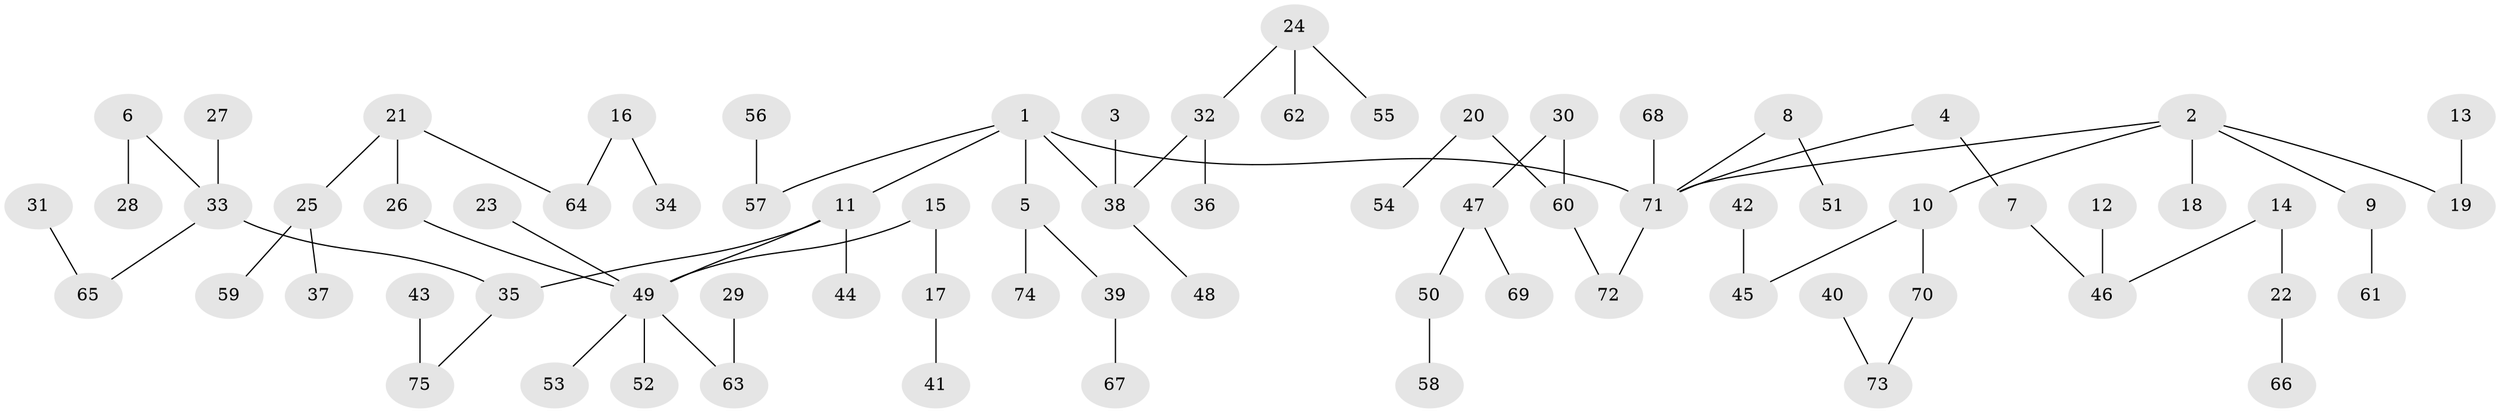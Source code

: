 // original degree distribution, {3: 0.1342281879194631, 5: 0.04697986577181208, 6: 0.006711409395973154, 2: 0.2684563758389262, 8: 0.006711409395973154, 4: 0.06040268456375839, 1: 0.47651006711409394}
// Generated by graph-tools (version 1.1) at 2025/02/03/09/25 03:02:30]
// undirected, 75 vertices, 74 edges
graph export_dot {
graph [start="1"]
  node [color=gray90,style=filled];
  1;
  2;
  3;
  4;
  5;
  6;
  7;
  8;
  9;
  10;
  11;
  12;
  13;
  14;
  15;
  16;
  17;
  18;
  19;
  20;
  21;
  22;
  23;
  24;
  25;
  26;
  27;
  28;
  29;
  30;
  31;
  32;
  33;
  34;
  35;
  36;
  37;
  38;
  39;
  40;
  41;
  42;
  43;
  44;
  45;
  46;
  47;
  48;
  49;
  50;
  51;
  52;
  53;
  54;
  55;
  56;
  57;
  58;
  59;
  60;
  61;
  62;
  63;
  64;
  65;
  66;
  67;
  68;
  69;
  70;
  71;
  72;
  73;
  74;
  75;
  1 -- 5 [weight=1.0];
  1 -- 11 [weight=1.0];
  1 -- 38 [weight=1.0];
  1 -- 57 [weight=1.0];
  1 -- 71 [weight=1.0];
  2 -- 9 [weight=1.0];
  2 -- 10 [weight=1.0];
  2 -- 18 [weight=1.0];
  2 -- 19 [weight=1.0];
  2 -- 71 [weight=1.0];
  3 -- 38 [weight=1.0];
  4 -- 7 [weight=1.0];
  4 -- 71 [weight=1.0];
  5 -- 39 [weight=1.0];
  5 -- 74 [weight=1.0];
  6 -- 28 [weight=1.0];
  6 -- 33 [weight=1.0];
  7 -- 46 [weight=1.0];
  8 -- 51 [weight=1.0];
  8 -- 71 [weight=1.0];
  9 -- 61 [weight=1.0];
  10 -- 45 [weight=1.0];
  10 -- 70 [weight=1.0];
  11 -- 35 [weight=1.0];
  11 -- 44 [weight=1.0];
  11 -- 49 [weight=1.0];
  12 -- 46 [weight=1.0];
  13 -- 19 [weight=1.0];
  14 -- 22 [weight=1.0];
  14 -- 46 [weight=1.0];
  15 -- 17 [weight=1.0];
  15 -- 49 [weight=1.0];
  16 -- 34 [weight=1.0];
  16 -- 64 [weight=1.0];
  17 -- 41 [weight=1.0];
  20 -- 54 [weight=1.0];
  20 -- 60 [weight=1.0];
  21 -- 25 [weight=1.0];
  21 -- 26 [weight=1.0];
  21 -- 64 [weight=1.0];
  22 -- 66 [weight=1.0];
  23 -- 49 [weight=1.0];
  24 -- 32 [weight=1.0];
  24 -- 55 [weight=1.0];
  24 -- 62 [weight=1.0];
  25 -- 37 [weight=1.0];
  25 -- 59 [weight=1.0];
  26 -- 49 [weight=1.0];
  27 -- 33 [weight=1.0];
  29 -- 63 [weight=1.0];
  30 -- 47 [weight=1.0];
  30 -- 60 [weight=1.0];
  31 -- 65 [weight=1.0];
  32 -- 36 [weight=1.0];
  32 -- 38 [weight=1.0];
  33 -- 35 [weight=1.0];
  33 -- 65 [weight=1.0];
  35 -- 75 [weight=1.0];
  38 -- 48 [weight=1.0];
  39 -- 67 [weight=1.0];
  40 -- 73 [weight=1.0];
  42 -- 45 [weight=1.0];
  43 -- 75 [weight=1.0];
  47 -- 50 [weight=1.0];
  47 -- 69 [weight=1.0];
  49 -- 52 [weight=1.0];
  49 -- 53 [weight=1.0];
  49 -- 63 [weight=1.0];
  50 -- 58 [weight=1.0];
  56 -- 57 [weight=1.0];
  60 -- 72 [weight=1.0];
  68 -- 71 [weight=1.0];
  70 -- 73 [weight=1.0];
  71 -- 72 [weight=1.0];
}
